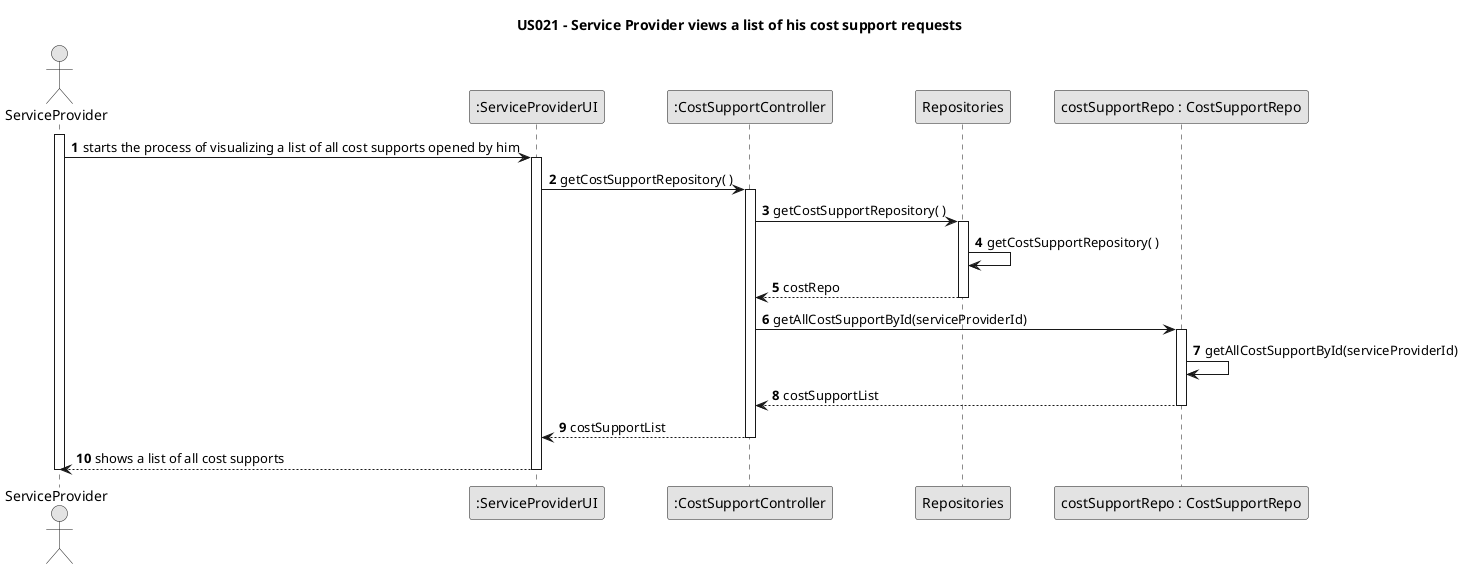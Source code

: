 @startuml
skinparam monochrome true
skinparam packageStyle rectangle
skinparam shadowing false

title US021 - Service Provider views a list of his cost support requests

autonumber

actor ServiceProvider as sp
participant ":ServiceProviderUI" as ui
participant ":CostSupportController" as ctrl
participant Repositories as repo
participant "costSupportRepo : CostSupportRepo" as costRepo


activate sp
    sp -> ui : starts the process of visualizing a list of all cost supports opened by him
    activate ui
        ui -> ctrl : getCostSupportRepository( )
        activate ctrl
            ctrl -> repo : getCostSupportRepository( )
            activate repo
                repo -> repo : getCostSupportRepository( )
                repo --> ctrl : costRepo
            deactivate repo
            ctrl -> costRepo : getAllCostSupportById(serviceProviderId)
            activate costRepo
                costRepo -> costRepo : getAllCostSupportById(serviceProviderId)
                costRepo --> ctrl : costSupportList
            deactivate costRepo
            ctrl --> ui : costSupportList
        deactivate ctrl
        ui --> sp : shows a list of all cost supports
    deactivate ui
deactivate sp

@enduml